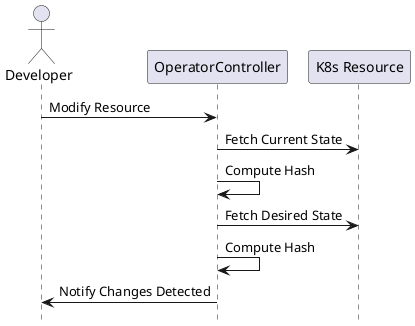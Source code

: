 @startuml
hide footbox
actor Developer
participant OperatorController
participant Resource as "K8s Resource"

Developer -> OperatorController : Modify Resource
OperatorController -> Resource : Fetch Current State
OperatorController -> OperatorController : Compute Hash
OperatorController -> Resource : Fetch Desired State
OperatorController -> OperatorController : Compute Hash
OperatorController -> Developer : Notify Changes Detected
@enduml
' @startuml
' actor Developer
' participant OperatorController
' participant Resource as "K8s Resource"

' Developer -> OperatorController : Modify Resource
' OperatorController -> Resource : Fetch Current State
' OperatorController -> OperatorController : Compute Hash (Handle Pointers)
' OperatorController -> Resource : Fetch Desired State
' OperatorController -> OperatorController : Compute Hash (Handle Pointers)
' OperatorController -> Developer : Notify Changes Detected
' @enduml